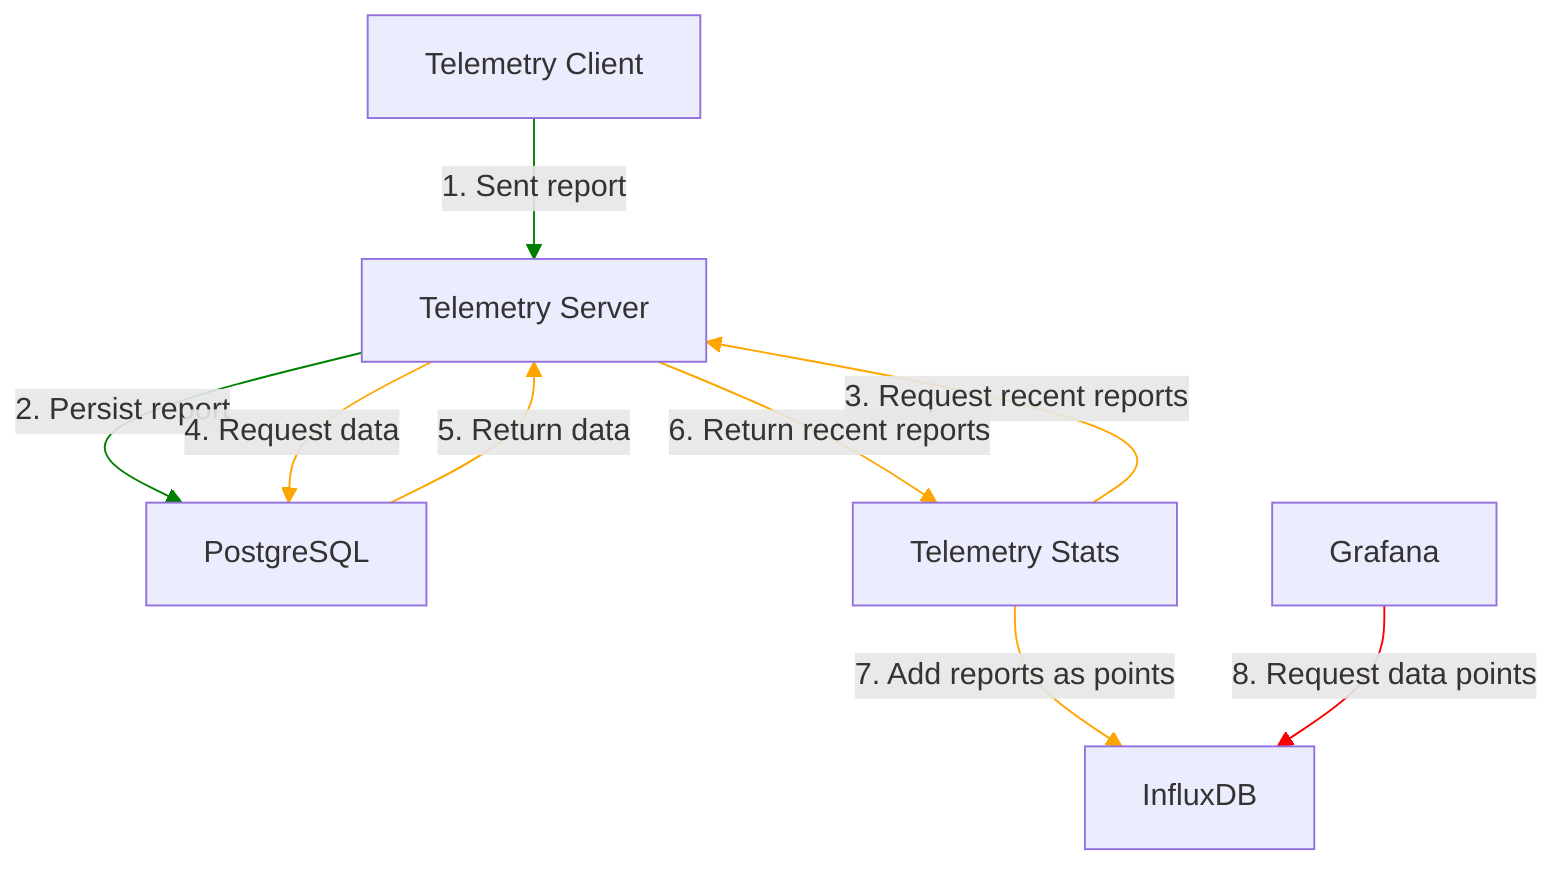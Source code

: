 flowchart TD
    TS[Telemetry Server]
    TC[Telemetry Client]
    PG[PostgreSQL]
    TST[Telemetry Stats]
    INF[InfluxDB]
    GRF[Grafana]

    TC  -- 1. Sent report --> TS
    TS  -- 2. Persist report --> PG
    TST -- 3. Request recent reports --> TS
    TS  -- 4. Request data --> PG
    PG  -- 5. Return data --> TS
    TS  -- 6. Return recent reports --> TST
    TST -- 7. Add reports as points --> INF
    GRF -- 8. Request data points --> INF

    linkStyle 0 stroke:green;
    linkStyle 1 stroke:green;

    linkStyle 2 stroke:orange;
    linkStyle 3 stroke:orange;
    linkStyle 4 stroke:orange;
    linkStyle 5 stroke:orange;
    linkStyle 6 stroke:orange;

    linkStyle 7 stroke:red;